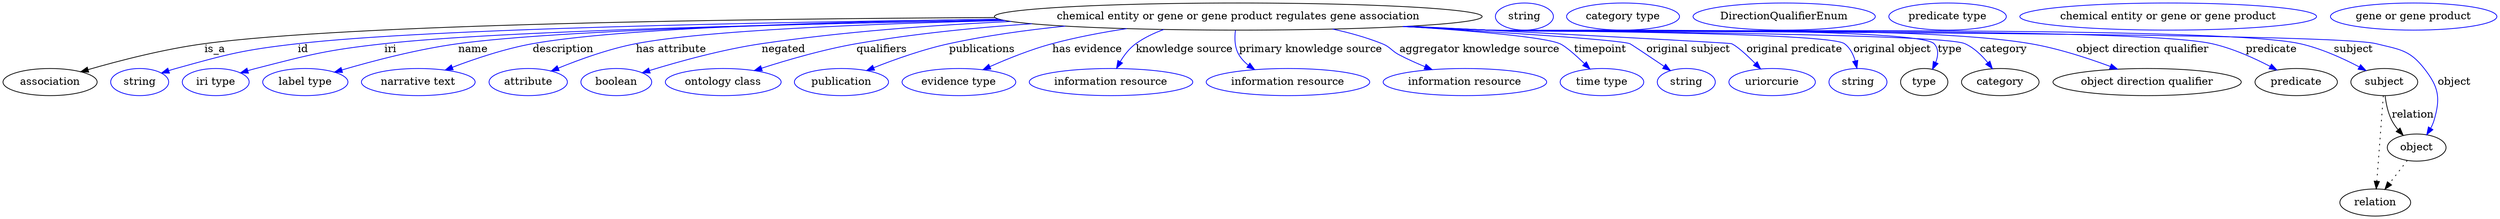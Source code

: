 digraph {
	graph [bb="0,0,3308.9,283"];
	node [label="\N"];
	"chemical entity or gene or gene product regulates gene association"	[height=0.5,
		label="chemical entity or gene or gene product regulates gene association",
		pos="1638.4,265",
		width=8.9909];
	association	[height=0.5,
		pos="62.394,178",
		width=1.7332];
	"chemical entity or gene or gene product regulates gene association" -> association	[label=is_a,
		lp="282.39,221.5",
		pos="e,103.34,191.67 1315.5,263.66 975.47,261.88 462.91,254.79 268.39,229 214.64,221.87 154.52,206.38 113.17,194.52"];
	id	[color=blue,
		height=0.5,
		label=string,
		pos="181.39,178",
		width=1.0652];
	"chemical entity or gene or gene product regulates gene association" -> id	[color=blue,
		label=id,
		lp="400.39,221.5",
		pos="e,210.37,190.01 1321.7,261.24 1013.1,257.43 566.14,248.66 393.39,229 319.52,220.59 301.06,215.79 229.39,196 226.28,195.14 223.08,\
194.18 219.89,193.17",
		style=solid];
	iri	[color=blue,
		height=0.5,
		label="iri type",
		pos="282.39,178",
		width=1.2277];
	"chemical entity or gene or gene product regulates gene association" -> iri	[color=blue,
		label=iri,
		lp="518.39,221.5",
		pos="e,315.01,190.16 1328.4,259.78 1050.1,255 662.74,245.63 510.39,229 431.71,220.41 412.11,215.46 335.39,196 331.97,195.13 328.43,194.16 \
324.9,193.14",
		style=solid];
	name	[color=blue,
		height=0.5,
		label="label type",
		pos="401.39,178",
		width=1.5707];
	"chemical entity or gene or gene product regulates gene association" -> name	[color=blue,
		label=name,
		lp="623.39,221.5",
		pos="e,440.02,191.18 1325.2,260.42 1072.4,256.23 737.61,247.36 603.39,229 549.99,221.7 490.22,205.92 449.65,194.03",
		style=solid];
	description	[color=blue,
		height=0.5,
		label="narrative text",
		pos="551.39,178",
		width=2.0943];
	"chemical entity or gene or gene product regulates gene association" -> description	[color=blue,
		label=description,
		lp="742.89,221.5",
		pos="e,586.96,193.95 1320.3,261.65 1096.4,258.18 817.01,249.69 702.39,229 665.89,222.41 626.13,208.97 596.57,197.69",
		style=solid];
	"has attribute"	[color=blue,
		height=0.5,
		label=attribute,
		pos="696.39,178",
		width=1.4443];
	"chemical entity or gene or gene product regulates gene association" -> "has attribute"	[color=blue,
		label="has attribute",
		lp="885.39,221.5",
		pos="e,726.96,192.73 1328.5,259.78 1144.5,255.45 929.8,246.69 838.39,229 802.93,222.14 764.37,208.11 736.4,196.66",
		style=solid];
	negated	[color=blue,
		height=0.5,
		label=boolean,
		pos="813.39,178",
		width=1.2999];
	"chemical entity or gene or gene product regulates gene association" -> negated	[color=blue,
		label=negated,
		lp="1034.4,221.5",
		pos="e,847.61,190.33 1336.6,258.46 1231.4,253.59 1112.8,244.77 1005.4,229 953.78,221.42 896.03,205.31 857.47,193.41",
		style=solid];
	qualifiers	[color=blue,
		height=0.5,
		label="ontology class",
		pos="954.39,178",
		width=2.1304];
	"chemical entity or gene or gene product regulates gene association" -> qualifiers	[color=blue,
		label=qualifiers,
		lp="1164.9,221.5",
		pos="e,995.68,193.28 1364.2,255.43 1288.4,250.26 1206.4,242.03 1131.4,229 1088.1,221.48 1040.2,207.6 1005.2,196.37",
		style=solid];
	publications	[color=blue,
		height=0.5,
		label=publication,
		pos="1111.4,178",
		width=1.7332];
	"chemical entity or gene or gene product regulates gene association" -> publications	[color=blue,
		label=publications,
		lp="1298.4,221.5",
		pos="e,1144.8,193.32 1408.6,252.32 1357.4,247.15 1303.8,239.72 1254.4,229 1219.9,221.52 1182.3,208.14 1154.3,197.11",
		style=solid];
	"has evidence"	[color=blue,
		height=0.5,
		label="evidence type",
		pos="1267.4,178",
		width=2.0943];
	"chemical entity or gene or gene product regulates gene association" -> "has evidence"	[color=blue,
		label="has evidence",
		lp="1437.9,221.5",
		pos="e,1299.3,194.37 1490.3,248.97 1457.4,243.99 1423,237.47 1391.4,229 1363,221.39 1332.4,209.08 1308.7,198.58",
		style=solid];
	"knowledge source"	[color=blue,
		height=0.5,
		label="information resource",
		pos="1469.4,178",
		width=3.015];
	"chemical entity or gene or gene product regulates gene association" -> "knowledge source"	[color=blue,
		label="knowledge source",
		lp="1566.9,221.5",
		pos="e,1476.8,196.24 1539.4,247.81 1526.3,243.06 1513.5,236.93 1502.4,229 1493.8,222.9 1486.9,213.84 1481.6,205.1",
		style=solid];
	"primary knowledge source"	[color=blue,
		height=0.5,
		label="information resource",
		pos="1704.4,178",
		width=3.015];
	"chemical entity or gene or gene product regulates gene association" -> "primary knowledge source"	[color=blue,
		label="primary knowledge source",
		lp="1734.4,221.5",
		pos="e,1660,194.65 1634.6,246.59 1633.3,236.37 1633.5,223.63 1639.4,214 1642.6,208.82 1646.8,204.35 1651.6,200.52",
		style=solid];
	"aggregator knowledge source"	[color=blue,
		height=0.5,
		label="information resource",
		pos="1939.4,178",
		width=3.015];
	"chemical entity or gene or gene product regulates gene association" -> "aggregator knowledge source"	[color=blue,
		label="aggregator knowledge source",
		lp="1958.9,221.5",
		pos="e,1895.7,194.64 1763.7,248.4 1786,243.56 1808.7,237.24 1829.4,229 1840.7,224.48 1841.6,219.64 1852.4,214 1863.1,208.42 1874.9,203.13 \
1886.3,198.44",
		style=solid];
	timepoint	[color=blue,
		height=0.5,
		label="time type",
		pos="2121.4,178",
		width=1.5346];
	"chemical entity or gene or gene product regulates gene association" -> timepoint	[color=blue,
		label=timepoint,
		lp="2119.4,221.5",
		pos="e,2105.4,195.38 1860.8,251.9 1953.9,245.68 2045.3,237.61 2065.4,229 2072.8,225.82 2086.2,214.01 2098,202.67",
		style=solid];
	"original subject"	[color=blue,
		height=0.5,
		label=string,
		pos="2233.4,178",
		width=1.0652];
	"chemical entity or gene or gene product regulates gene association" -> "original subject"	[color=blue,
		label="original subject",
		lp="2236.4,221.5",
		pos="e,2212.3,193.27 1858.2,251.77 1993.4,243.82 2143.6,234.03 2158.4,229 2159.7,228.55 2183.4,212.7 2203.8,198.97",
		style=solid];
	"original predicate"	[color=blue,
		height=0.5,
		label=uriorcurie,
		pos="2347.4,178",
		width=1.5887];
	"chemical entity or gene or gene product regulates gene association" -> "original predicate"	[color=blue,
		label="original predicate",
		lp="2376.9,221.5",
		pos="e,2332.1,195.44 1867.2,252.22 2055.1,242.48 2290.9,230.07 2293.4,229 2300.7,225.92 2313.6,214.11 2324.9,202.75",
		style=solid];
	"original object"	[color=blue,
		height=0.5,
		label=string,
		pos="2461.4,178",
		width=1.0652];
	"chemical entity or gene or gene product regulates gene association" -> "original object"	[color=blue,
		label="original object",
		lp="2506.9,221.5",
		pos="e,2460,196.28 1864.1,252.08 1900,250.3 1936.7,248.55 1971.4,247 1997.6,245.83 2422.2,244.5 2443.4,229 2450.8,223.6 2455.1,214.87 \
2457.7,206.22",
		style=solid];
	type	[height=0.5,
		pos="2549.4,178",
		width=0.86659];
	"chemical entity or gene or gene product regulates gene association" -> type	[color=blue,
		label=type,
		lp="2583.4,221.5",
		pos="e,2560.4,194.94 1861.8,251.96 1898.4,250.17 1936,248.44 1971.4,247 2004.2,245.66 2539.5,252.58 2562.4,229 2568.8,222.38 2568,213.01 \
2564.7,204.17",
		style=solid];
	category	[height=0.5,
		pos="2650.4,178",
		width=1.4263];
	"chemical entity or gene or gene product regulates gene association" -> category	[color=blue,
		label=category,
		lp="2654.9,221.5",
		pos="e,2639.9,195.79 1861.4,251.92 1898.1,250.13 1935.8,248.41 1971.4,247 2006.5,245.6 2571.4,243.4 2603.4,229 2615.4,223.58 2625.9,213.47 \
2633.8,203.75",
		style=solid];
	"object direction qualifier"	[height=0.5,
		pos="2844.4,178",
		width=3.4664];
	"chemical entity or gene or gene product regulates gene association" -> "object direction qualifier"	[color=blue,
		label="object direction qualifier",
		lp="2839.4,221.5",
		pos="e,2805.3,195.17 1860,251.88 1897.2,250.08 1935.4,248.37 1971.4,247 2131.1,240.93 2532.9,255.96 2690.4,229 2726.6,222.8 2766.1,209.87 \
2796,198.72",
		style=solid];
	predicate	[height=0.5,
		pos="3041.4,178",
		width=1.5165];
	"chemical entity or gene or gene product regulates gene association" -> predicate	[color=blue,
		label=predicate,
		lp="3009.4,221.5",
		pos="e,3016.2,194.04 1858.2,251.77 1896,249.96 1934.8,248.28 1971.4,247 2078,243.28 2827.3,252.56 2931.4,229 2958.1,222.95 2986.2,210.05 \
3007.3,198.87",
		style=solid];
	subject	[height=0.5,
		pos="3158.4,178",
		width=1.2277];
	"chemical entity or gene or gene product regulates gene association" -> subject	[color=blue,
		label=subject,
		lp="3118.4,221.5",
		pos="e,3134.3,193.34 1857.8,251.73 1895.7,249.92 1934.7,248.24 1971.4,247 2090.9,242.95 2930.7,255.09 3047.4,229 3074.9,222.85 3103.8,\
209.55 3125.3,198.22",
		style=solid];
	object	[height=0.5,
		pos="3201.4,91",
		width=1.0832];
	"chemical entity or gene or gene product regulates gene association" -> object	[color=blue,
		label=object,
		lp="3251.4,178",
		pos="e,3214.8,108.09 1857.3,251.71 1895.3,249.89 1934.5,248.22 1971.4,247 2036.8,244.83 3085,245.11 3148.4,229 3179,221.21 3192,220.93 \
3211.4,196 3230.6,171.39 3233.3,156.9 3224.4,127 3223.4,123.55 3221.9,120.13 3220.1,116.85",
		style=solid];
	association_type	[color=blue,
		height=0.5,
		label=string,
		pos="2018.4,265",
		width=1.0652];
	association_category	[color=blue,
		height=0.5,
		label="category type",
		pos="2149.4,265",
		width=2.0762];
	"chemical entity or gene or gene product regulates gene association_object direction qualifier"	[color=blue,
		height=0.5,
		label=DirectionQualifierEnum,
		pos="2363.4,265",
		width=3.358];
	"chemical entity or gene or gene product regulates gene association_predicate"	[color=blue,
		height=0.5,
		label="predicate type",
		pos="2580.4,265",
		width=2.1665];
	subject -> object	[label=relation,
		lp="3196.4,134.5",
		pos="e,3183.5,107.23 3159.5,159.55 3160.7,149.57 3163.2,137.07 3168.4,127 3170.6,122.68 3173.5,118.52 3176.7,114.66"];
	relation	[height=0.5,
		pos="3146.4,18",
		width=1.2999];
	subject -> relation	[pos="e,3147.7,36.188 3157.1,159.79 3155,132.48 3151,78.994 3148.5,46.38",
		style=dotted];
	"chemical entity or gene or gene product regulates gene association_subject"	[color=blue,
		height=0.5,
		label="chemical entity or gene or gene product",
		pos="2873.4,265",
		width=5.4703];
	object -> relation	[pos="e,3159.2,35.54 3188.9,73.889 3182,64.939 3173.2,53.617 3165.4,43.584",
		style=dotted];
	"chemical entity or gene or gene product regulates gene association_object"	[color=blue,
		height=0.5,
		label="gene or gene product",
		pos="3198.4,265",
		width=3.0692];
}
